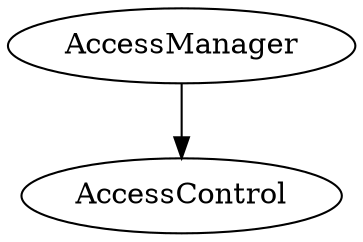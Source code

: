 digraph G {
  graph [ ratio = "auto", page = "40" ];
  "AccessManager";
  "AccessControl";
  "AccessManager" -> "AccessControl";
}

